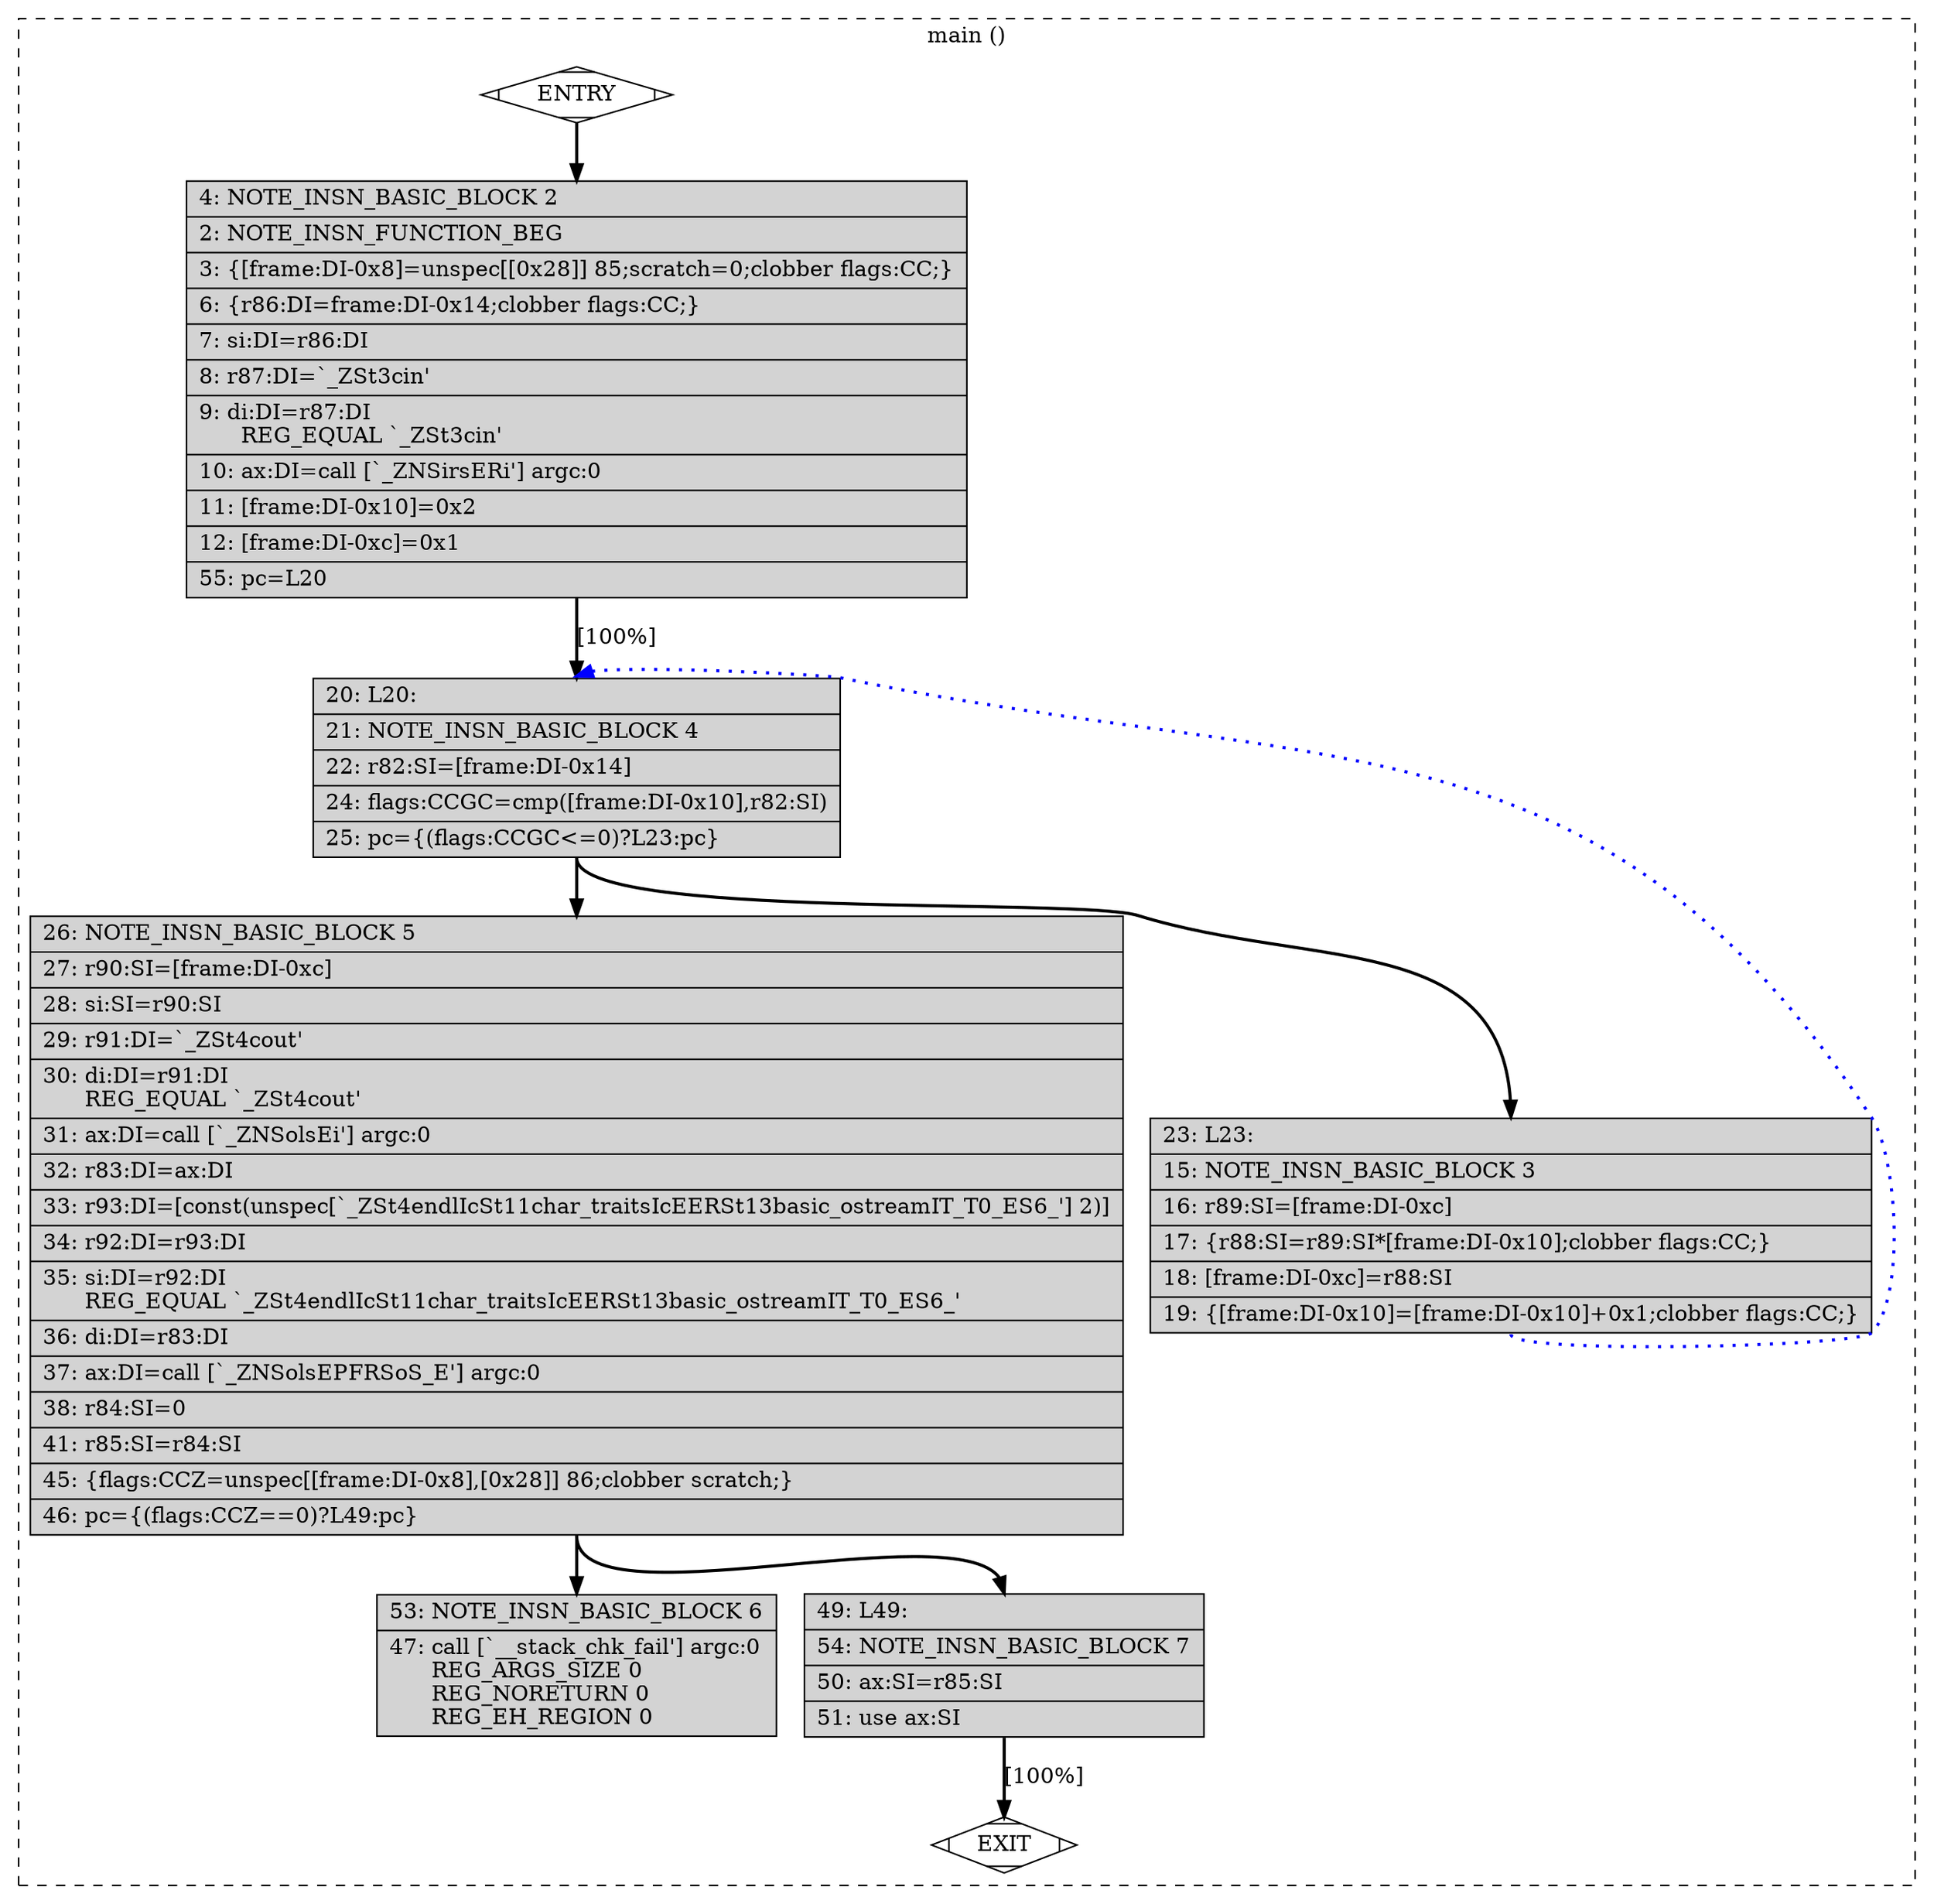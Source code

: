 digraph "factorial.cpp.293r.outof_cfglayout" {
overlap=false;
subgraph "cluster_main" {
	style="dashed";
	color="black";
	label="main ()";
	fn_1988_basic_block_0 [shape=Mdiamond,style=filled,fillcolor=white,label="ENTRY"];

	fn_1988_basic_block_2 [shape=record,style=filled,fillcolor=lightgrey,label="{\ \ \ \ 4:\ NOTE_INSN_BASIC_BLOCK\ 2\l\
|\ \ \ \ 2:\ NOTE_INSN_FUNCTION_BEG\l\
|\ \ \ \ 3:\ \{[frame:DI-0x8]=unspec[[0x28]]\ 85;scratch=0;clobber\ flags:CC;\}\l\
|\ \ \ \ 6:\ \{r86:DI=frame:DI-0x14;clobber\ flags:CC;\}\l\
|\ \ \ \ 7:\ si:DI=r86:DI\l\
|\ \ \ \ 8:\ r87:DI=`_ZSt3cin'\l\
|\ \ \ \ 9:\ di:DI=r87:DI\l\
\ \ \ \ \ \ REG_EQUAL\ `_ZSt3cin'\l\
|\ \ \ 10:\ ax:DI=call\ [`_ZNSirsERi']\ argc:0\l\
|\ \ \ 11:\ [frame:DI-0x10]=0x2\l\
|\ \ \ 12:\ [frame:DI-0xc]=0x1\l\
|\ \ \ 55:\ pc=L20\l\
}"];

	fn_1988_basic_block_4 [shape=record,style=filled,fillcolor=lightgrey,label="{\ \ \ 20:\ L20:\l\
|\ \ \ 21:\ NOTE_INSN_BASIC_BLOCK\ 4\l\
|\ \ \ 22:\ r82:SI=[frame:DI-0x14]\l\
|\ \ \ 24:\ flags:CCGC=cmp([frame:DI-0x10],r82:SI)\l\
|\ \ \ 25:\ pc=\{(flags:CCGC\<=0)?L23:pc\}\l\
}"];

	fn_1988_basic_block_5 [shape=record,style=filled,fillcolor=lightgrey,label="{\ \ \ 26:\ NOTE_INSN_BASIC_BLOCK\ 5\l\
|\ \ \ 27:\ r90:SI=[frame:DI-0xc]\l\
|\ \ \ 28:\ si:SI=r90:SI\l\
|\ \ \ 29:\ r91:DI=`_ZSt4cout'\l\
|\ \ \ 30:\ di:DI=r91:DI\l\
\ \ \ \ \ \ REG_EQUAL\ `_ZSt4cout'\l\
|\ \ \ 31:\ ax:DI=call\ [`_ZNSolsEi']\ argc:0\l\
|\ \ \ 32:\ r83:DI=ax:DI\l\
|\ \ \ 33:\ r93:DI=[const(unspec[`_ZSt4endlIcSt11char_traitsIcEERSt13basic_ostreamIT_T0_ES6_']\ 2)]\l\
|\ \ \ 34:\ r92:DI=r93:DI\l\
|\ \ \ 35:\ si:DI=r92:DI\l\
\ \ \ \ \ \ REG_EQUAL\ `_ZSt4endlIcSt11char_traitsIcEERSt13basic_ostreamIT_T0_ES6_'\l\
|\ \ \ 36:\ di:DI=r83:DI\l\
|\ \ \ 37:\ ax:DI=call\ [`_ZNSolsEPFRSoS_E']\ argc:0\l\
|\ \ \ 38:\ r84:SI=0\l\
|\ \ \ 41:\ r85:SI=r84:SI\l\
|\ \ \ 45:\ \{flags:CCZ=unspec[[frame:DI-0x8],[0x28]]\ 86;clobber\ scratch;\}\l\
|\ \ \ 46:\ pc=\{(flags:CCZ==0)?L49:pc\}\l\
}"];

	fn_1988_basic_block_6 [shape=record,style=filled,fillcolor=lightgrey,label="{\ \ \ 53:\ NOTE_INSN_BASIC_BLOCK\ 6\l\
|\ \ \ 47:\ call\ [`__stack_chk_fail']\ argc:0\l\
\ \ \ \ \ \ REG_ARGS_SIZE\ 0\l\
\ \ \ \ \ \ REG_NORETURN\ 0\l\
\ \ \ \ \ \ REG_EH_REGION\ 0\l\
}"];

	fn_1988_basic_block_7 [shape=record,style=filled,fillcolor=lightgrey,label="{\ \ \ 49:\ L49:\l\
|\ \ \ 54:\ NOTE_INSN_BASIC_BLOCK\ 7\l\
|\ \ \ 50:\ ax:SI=r85:SI\l\
|\ \ \ 51:\ use\ ax:SI\l\
}"];

	fn_1988_basic_block_3 [shape=record,style=filled,fillcolor=lightgrey,label="{\ \ \ 23:\ L23:\l\
|\ \ \ 15:\ NOTE_INSN_BASIC_BLOCK\ 3\l\
|\ \ \ 16:\ r89:SI=[frame:DI-0xc]\l\
|\ \ \ 17:\ \{r88:SI=r89:SI*[frame:DI-0x10];clobber\ flags:CC;\}\l\
|\ \ \ 18:\ [frame:DI-0xc]=r88:SI\l\
|\ \ \ 19:\ \{[frame:DI-0x10]=[frame:DI-0x10]+0x1;clobber\ flags:CC;\}\l\
}"];

	fn_1988_basic_block_1 [shape=Mdiamond,style=filled,fillcolor=white,label="EXIT"];

	fn_1988_basic_block_0:s -> fn_1988_basic_block_2:n [style="solid,bold",color=black,weight=100,constraint=true];
	fn_1988_basic_block_2:s -> fn_1988_basic_block_4:n [style="solid,bold",color=black,weight=10,constraint=true,label="[100%]"];
	fn_1988_basic_block_3:s -> fn_1988_basic_block_4:n [style="dotted,bold",color=blue,weight=10,constraint=false];
	fn_1988_basic_block_4:s -> fn_1988_basic_block_3:n [style="solid,bold",color=black,weight=10,constraint=true];
	fn_1988_basic_block_4:s -> fn_1988_basic_block_5:n [style="solid,bold",color=black,weight=100,constraint=true];
	fn_1988_basic_block_5:s -> fn_1988_basic_block_7:n [style="solid,bold",color=black,weight=10,constraint=true];
	fn_1988_basic_block_5:s -> fn_1988_basic_block_6:n [style="solid,bold",color=black,weight=100,constraint=true];
	fn_1988_basic_block_7:s -> fn_1988_basic_block_1:n [style="solid,bold",color=black,weight=100,constraint=true,label="[100%]"];
	fn_1988_basic_block_0:s -> fn_1988_basic_block_1:n [style="invis",constraint=true];
}
}
